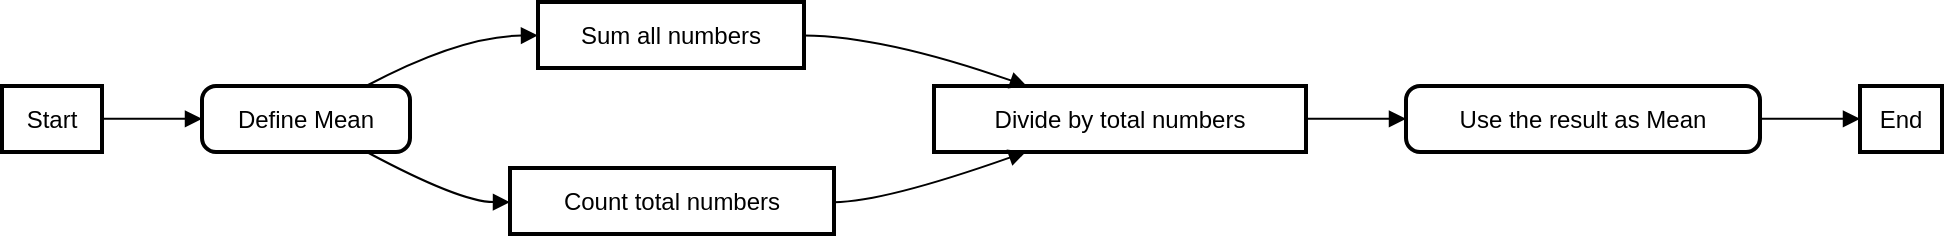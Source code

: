 <mxfile version="21.7.2" type="github">
  <diagram name="Page-1" id="TPh5KsTfy6cpOzV2cziL">
    <mxGraphModel>
      <root>
        <mxCell id="0" />
        <mxCell id="1" parent="0" />
        <mxCell id="2" value="Start" style="whiteSpace=wrap;strokeWidth=2;" vertex="1" parent="1">
          <mxGeometry y="42" width="50" height="33" as="geometry" />
        </mxCell>
        <mxCell id="3" value="Define Mean" style="rounded=1;absoluteArcSize=1;arcSize=14;whiteSpace=wrap;strokeWidth=2;" vertex="1" parent="1">
          <mxGeometry x="100" y="42" width="104" height="33" as="geometry" />
        </mxCell>
        <mxCell id="4" value="Sum all numbers" style="whiteSpace=wrap;strokeWidth=2;" vertex="1" parent="1">
          <mxGeometry x="268" width="133" height="33" as="geometry" />
        </mxCell>
        <mxCell id="5" value="Count total numbers" style="whiteSpace=wrap;strokeWidth=2;" vertex="1" parent="1">
          <mxGeometry x="254" y="83" width="162" height="33" as="geometry" />
        </mxCell>
        <mxCell id="6" value="Divide by total numbers" style="whiteSpace=wrap;strokeWidth=2;" vertex="1" parent="1">
          <mxGeometry x="466" y="42" width="186" height="33" as="geometry" />
        </mxCell>
        <mxCell id="7" value="Use the result as Mean" style="rounded=1;absoluteArcSize=1;arcSize=14;whiteSpace=wrap;strokeWidth=2;" vertex="1" parent="1">
          <mxGeometry x="702" y="42" width="177" height="33" as="geometry" />
        </mxCell>
        <mxCell id="8" value="End" style="whiteSpace=wrap;strokeWidth=2;" vertex="1" parent="1">
          <mxGeometry x="929" y="42" width="41" height="33" as="geometry" />
        </mxCell>
        <mxCell id="9" value="" style="curved=1;startArrow=none;endArrow=block;exitX=1.001;exitY=0.497;entryX=0.001;entryY=0.497;" edge="1" parent="1" source="2" target="3">
          <mxGeometry relative="1" as="geometry">
            <Array as="points" />
          </mxGeometry>
        </mxCell>
        <mxCell id="10" value="" style="curved=1;startArrow=none;endArrow=block;exitX=0.794;exitY=-0.009;entryX=0.0;entryY=0.506;" edge="1" parent="1" source="3" target="4">
          <mxGeometry relative="1" as="geometry">
            <Array as="points">
              <mxPoint x="229" y="17" />
            </Array>
          </mxGeometry>
        </mxCell>
        <mxCell id="11" value="" style="curved=1;startArrow=none;endArrow=block;exitX=0.794;exitY=1.003;entryX=-0.002;entryY=0.518;" edge="1" parent="1" source="3" target="5">
          <mxGeometry relative="1" as="geometry">
            <Array as="points">
              <mxPoint x="229" y="100" />
            </Array>
          </mxGeometry>
        </mxCell>
        <mxCell id="12" value="" style="curved=1;startArrow=none;endArrow=block;exitX=1.002;exitY=0.506;entryX=0.245;entryY=-0.009;" edge="1" parent="1" source="4" target="6">
          <mxGeometry relative="1" as="geometry">
            <Array as="points">
              <mxPoint x="441" y="17" />
            </Array>
          </mxGeometry>
        </mxCell>
        <mxCell id="13" value="" style="curved=1;startArrow=none;endArrow=block;exitX=0.998;exitY=0.518;entryX=0.245;entryY=1.003;" edge="1" parent="1" source="5" target="6">
          <mxGeometry relative="1" as="geometry">
            <Array as="points">
              <mxPoint x="441" y="100" />
            </Array>
          </mxGeometry>
        </mxCell>
        <mxCell id="14" value="" style="curved=1;startArrow=none;endArrow=block;exitX=1.0;exitY=0.497;entryX=-0.0;entryY=0.497;" edge="1" parent="1" source="6" target="7">
          <mxGeometry relative="1" as="geometry">
            <Array as="points" />
          </mxGeometry>
        </mxCell>
        <mxCell id="15" value="" style="curved=1;startArrow=none;endArrow=block;exitX=1.0;exitY=0.497;entryX=-0.002;entryY=0.497;" edge="1" parent="1" source="7" target="8">
          <mxGeometry relative="1" as="geometry">
            <Array as="points" />
          </mxGeometry>
        </mxCell>
      </root>
    </mxGraphModel>
  </diagram>
</mxfile>
